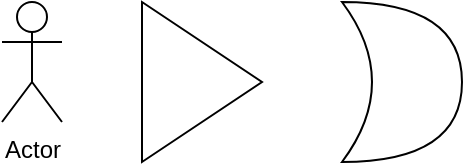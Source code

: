 <mxfile version="16.0.3" type="github">
  <diagram id="dqYTnSmexroGVyXw37Ko" name="Page-1">
    <mxGraphModel dx="1111" dy="721" grid="1" gridSize="10" guides="1" tooltips="1" connect="1" arrows="1" fold="1" page="1" pageScale="1" pageWidth="827" pageHeight="1169" math="0" shadow="0">
      <root>
        <mxCell id="0" />
        <mxCell id="1" parent="0" />
        <mxCell id="b9H2ME5E_jHxTubmFKX--1" value="Actor" style="shape=umlActor;verticalLabelPosition=bottom;verticalAlign=top;html=1;outlineConnect=0;" vertex="1" parent="1">
          <mxGeometry x="140" y="190" width="30" height="60" as="geometry" />
        </mxCell>
        <mxCell id="b9H2ME5E_jHxTubmFKX--2" value="" style="triangle;whiteSpace=wrap;html=1;" vertex="1" parent="1">
          <mxGeometry x="210" y="190" width="60" height="80" as="geometry" />
        </mxCell>
        <mxCell id="b9H2ME5E_jHxTubmFKX--3" value="" style="shape=xor;whiteSpace=wrap;html=1;" vertex="1" parent="1">
          <mxGeometry x="310" y="190" width="60" height="80" as="geometry" />
        </mxCell>
      </root>
    </mxGraphModel>
  </diagram>
</mxfile>
